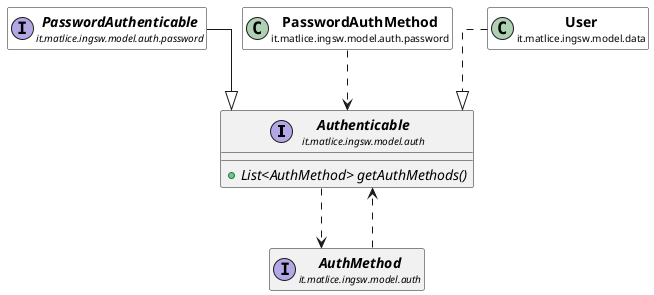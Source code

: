 @startuml

skinparam svgLinkTarget _parent
skinparam linetype ortho
set namespaceSeparator none
interface "<b><size:14>Authenticable</b>\n<size:10>it.matlice.ingsw.model.auth" as it.matlice.ingsw.model.auth.Authenticable  [[../../../../../it/matlice/ingsw/model/auth/Authenticable.html{it.matlice.ingsw.model.auth.Authenticable}]] {
{abstract} +List<AuthMethod> getAuthMethods()
}



interface "<b><size:14>AuthMethod</b>\n<size:10>it.matlice.ingsw.model.auth" as it.matlice.ingsw.model.auth.AuthMethod  [[../../../../../it/matlice/ingsw/model/auth/AuthMethod.html{it.matlice.ingsw.model.auth.AuthMethod}]] {
}

hide it.matlice.ingsw.model.auth.AuthMethod fields
hide it.matlice.ingsw.model.auth.AuthMethod methods

it.matlice.ingsw.model.auth.Authenticable ..> it.matlice.ingsw.model.auth.AuthMethod

it.matlice.ingsw.model.auth.AuthMethod ..> it.matlice.ingsw.model.auth.Authenticable

interface "<b><size:14>PasswordAuthenticable</b>\n<size:10>it.matlice.ingsw.model.auth.password" as it.matlice.ingsw.model.auth.password.PasswordAuthenticable  [[../../../../../it/matlice/ingsw/model/auth/password/PasswordAuthenticable.html{it.matlice.ingsw.model.auth.password.PasswordAuthenticable}]] #white {
}

hide it.matlice.ingsw.model.auth.password.PasswordAuthenticable fields
hide it.matlice.ingsw.model.auth.password.PasswordAuthenticable methods

it.matlice.ingsw.model.auth.password.PasswordAuthenticable --|> it.matlice.ingsw.model.auth.Authenticable

class "<b><size:14>PasswordAuthMethod</b>\n<size:10>it.matlice.ingsw.model.auth.password" as it.matlice.ingsw.model.auth.password.PasswordAuthMethod  [[../../../../../it/matlice/ingsw/model/auth/password/PasswordAuthMethod.html{it.matlice.ingsw.model.auth.password.PasswordAuthMethod}]] #white {
}

hide it.matlice.ingsw.model.auth.password.PasswordAuthMethod fields
hide it.matlice.ingsw.model.auth.password.PasswordAuthMethod methods

it.matlice.ingsw.model.auth.password.PasswordAuthMethod ..> it.matlice.ingsw.model.auth.Authenticable

class "<b><size:14>User</b>\n<size:10>it.matlice.ingsw.model.data" as it.matlice.ingsw.model.data.User  [[../../../../../it/matlice/ingsw/model/data/User.html{it.matlice.ingsw.model.data.User}]] #white {
}

hide it.matlice.ingsw.model.data.User fields
hide it.matlice.ingsw.model.data.User methods

it.matlice.ingsw.model.data.User ..|> it.matlice.ingsw.model.auth.Authenticable


@enduml

